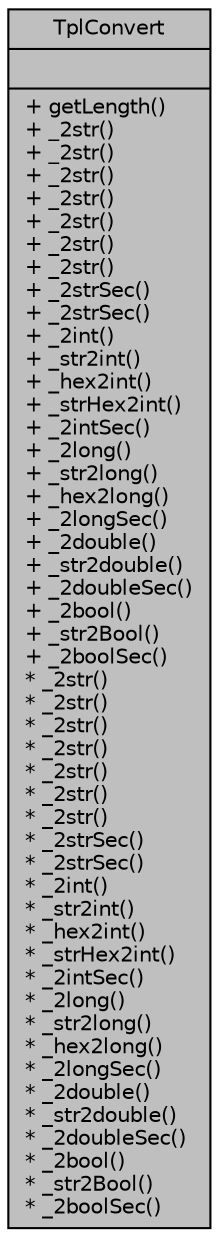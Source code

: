 digraph "TplConvert"
{
  edge [fontname="Helvetica",fontsize="10",labelfontname="Helvetica",labelfontsize="10"];
  node [fontname="Helvetica",fontsize="10",shape=record];
  Node1 [label="{TplConvert\n||+ getLength()\l+ _2str()\l+ _2str()\l+ _2str()\l+ _2str()\l+ _2str()\l+ _2str()\l+ _2str()\l+ _2strSec()\l+ _2strSec()\l+ _2int()\l+ _str2int()\l+ _hex2int()\l+ _strHex2int()\l+ _2intSec()\l+ _2long()\l+ _str2long()\l+ _hex2long()\l+ _2longSec()\l+ _2double()\l+ _str2double()\l+ _2doubleSec()\l+ _2bool()\l+ _str2Bool()\l+ _2boolSec()\l* _2str()\l* _2str()\l* _2str()\l* _2str()\l* _2str()\l* _2str()\l* _2str()\l* _2strSec()\l* _2strSec()\l* _2int()\l* _str2int()\l* _hex2int()\l* _strHex2int()\l* _2intSec()\l* _2long()\l* _str2long()\l* _hex2long()\l* _2longSec()\l* _2double()\l* _str2double()\l* _2doubleSec()\l* _2bool()\l* _str2Bool()\l* _2boolSec()\l}",height=0.2,width=0.4,color="black", fillcolor="grey75", style="filled", fontcolor="black"];
}
